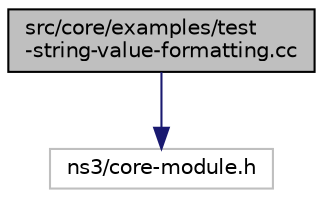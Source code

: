 digraph "src/core/examples/test-string-value-formatting.cc"
{
 // LATEX_PDF_SIZE
  edge [fontname="Helvetica",fontsize="10",labelfontname="Helvetica",labelfontsize="10"];
  node [fontname="Helvetica",fontsize="10",shape=record];
  Node1 [label="src/core/examples/test\l-string-value-formatting.cc",height=0.2,width=0.4,color="black", fillcolor="grey75", style="filled", fontcolor="black",tooltip="Check that StringValue parses complex values correctly."];
  Node1 -> Node2 [color="midnightblue",fontsize="10",style="solid",fontname="Helvetica"];
  Node2 [label="ns3/core-module.h",height=0.2,width=0.4,color="grey75", fillcolor="white", style="filled",tooltip=" "];
}
